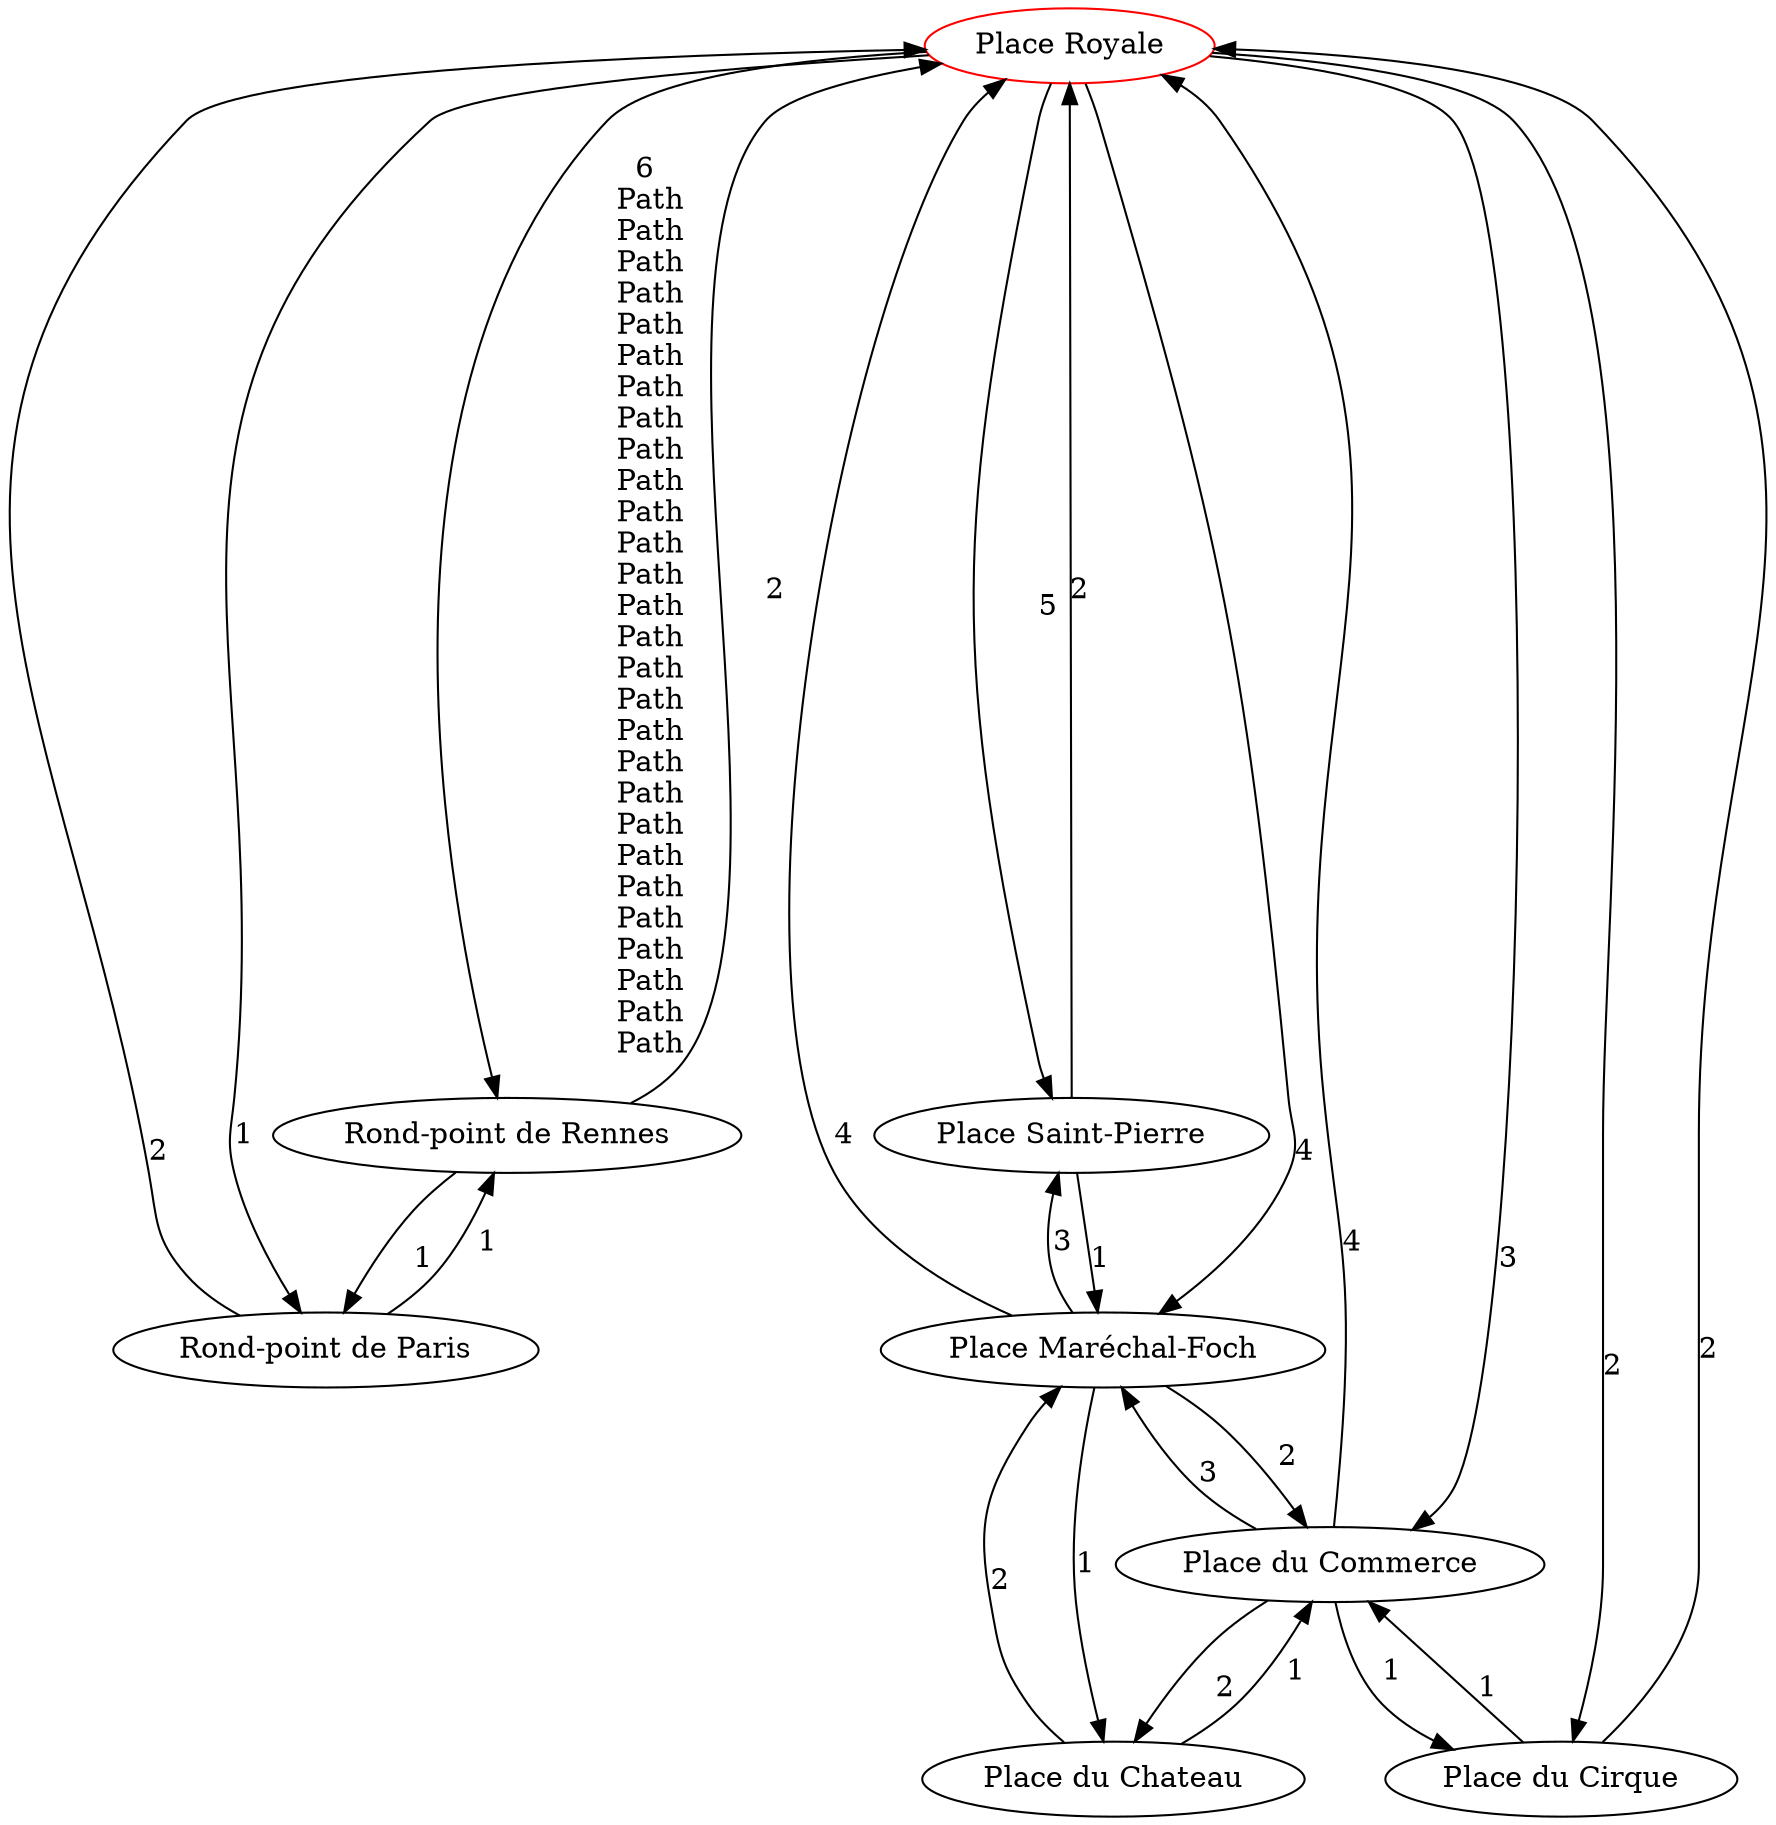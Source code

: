 digraph {
	Place_Royale [label="Place Royale",color="red"];
	Rond_point_de_Rennes [label="Rond-point de Rennes"];
	Rond_point_de_Paris [label="Rond-point de Paris"];
	Place_Saint_Pierre [label="Place Saint-Pierre"];
	Place_Marechal_Foch [label="Place Maréchal-Foch"];
	Place_du_Chateau [label="Place du Chateau"];
	Place_du_Commerce [label="Place du Commerce"];
	Place_du_Cirque [label="Place du Cirque"];

	Place_Royale -> Rond_point_de_Rennes [label="
6
 Path
 Path
 Path
 Path
 Path
 Path
 Path
 Path
 Path
 Path
 Path
 Path
 Path
 Path
 Path
 Path
 Path
 Path
 Path
 Path
 Path
 Path
 Path
 Path
 Path
 Path
 Path
 Path"];
	Rond_point_de_Rennes -> Rond_point_de_Paris [label="
1"];
	Rond_point_de_Paris -> Place_Royale [label="
2"];
	Place_Royale -> Place_Saint_Pierre [label="
5"];
	Place_Saint_Pierre -> Place_Marechal_Foch [label="
1"];
	Place_Royale -> Place_Marechal_Foch [label="
4"];
	Place_Royale -> Place_du_Commerce [label="
3"];
	Place_Royale -> Place_du_Cirque [label="
2"];
	Place_du_Cirque -> Place_du_Commerce [label="
1"];
	Place_du_Commerce -> Place_Marechal_Foch [label="
3"];
	Place_du_Commerce -> Place_du_Chateau [label="
2"];
	Place_du_Chateau -> Place_Marechal_Foch [label="
2"];
	Rond_point_de_Rennes -> Place_Royale [label="2"];
	Rond_point_de_Paris -> Rond_point_de_Rennes [label="1"];
	Place_Royale -> Rond_point_de_Paris [label="1"];
	Place_Saint_Pierre -> Place_Royale [label="2"];
	Place_Marechal_Foch -> Place_Saint_Pierre [label="3"];
	Place_Marechal_Foch -> Place_Royale [label="4"];
	Place_du_Commerce -> Place_Royale [label="4"];
	Place_du_Cirque -> Place_Royale [label="2"];
	Place_du_Commerce -> Place_du_Cirque [label="1"];
	Place_Marechal_Foch -> Place_du_Commerce [label="2"];
	Place_du_Chateau -> Place_du_Commerce [label="1"];
	Place_Marechal_Foch -> Place_du_Chateau [label="1"];
}
